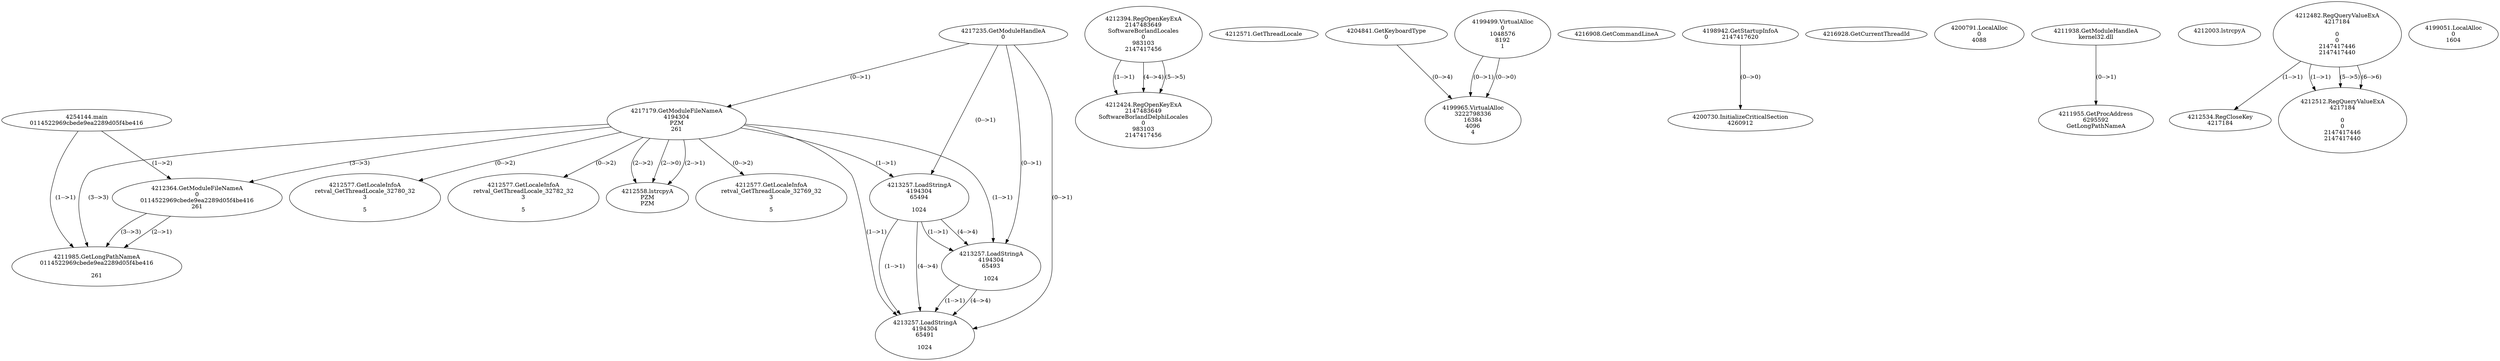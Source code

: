 // Global SCDG with merge call
digraph {
	0 [label="4254144.main
0114522969cbede9ea2289d05f4be416"]
	1 [label="4217235.GetModuleHandleA
0"]
	2 [label="4217179.GetModuleFileNameA
4194304
PZM
261"]
	1 -> 2 [label="(0-->1)"]
	3 [label="4212364.GetModuleFileNameA
0
0114522969cbede9ea2289d05f4be416
261"]
	0 -> 3 [label="(1-->2)"]
	2 -> 3 [label="(3-->3)"]
	4 [label="4212394.RegOpenKeyExA
2147483649
Software\Borland\Locales
0
983103
2147417456"]
	5 [label="4212424.RegOpenKeyExA
2147483649
Software\Borland\Delphi\Locales
0
983103
2147417456"]
	4 -> 5 [label="(1-->1)"]
	4 -> 5 [label="(4-->4)"]
	4 -> 5 [label="(5-->5)"]
	6 [label="4212558.lstrcpyA
PZM
PZM"]
	2 -> 6 [label="(2-->1)"]
	2 -> 6 [label="(2-->2)"]
	2 -> 6 [label="(2-->0)"]
	7 [label="4212571.GetThreadLocale
"]
	8 [label="4212577.GetLocaleInfoA
retval_GetThreadLocale_32769_32
3

5"]
	2 -> 8 [label="(0-->2)"]
	9 [label="4204841.GetKeyboardType
0"]
	10 [label="4216908.GetCommandLineA
"]
	11 [label="4198942.GetStartupInfoA
2147417620"]
	12 [label="4216928.GetCurrentThreadId
"]
	13 [label="4213257.LoadStringA
4194304
65494

1024"]
	1 -> 13 [label="(0-->1)"]
	2 -> 13 [label="(1-->1)"]
	14 [label="4213257.LoadStringA
4194304
65493

1024"]
	1 -> 14 [label="(0-->1)"]
	2 -> 14 [label="(1-->1)"]
	13 -> 14 [label="(1-->1)"]
	13 -> 14 [label="(4-->4)"]
	15 [label="4213257.LoadStringA
4194304
65491

1024"]
	1 -> 15 [label="(0-->1)"]
	2 -> 15 [label="(1-->1)"]
	13 -> 15 [label="(1-->1)"]
	14 -> 15 [label="(1-->1)"]
	13 -> 15 [label="(4-->4)"]
	14 -> 15 [label="(4-->4)"]
	16 [label="4200730.InitializeCriticalSection
4260912"]
	11 -> 16 [label="(0-->0)"]
	17 [label="4200791.LocalAlloc
0
4088"]
	18 [label="4211938.GetModuleHandleA
kernel32.dll"]
	19 [label="4211955.GetProcAddress
6295592
GetLongPathNameA"]
	18 -> 19 [label="(0-->1)"]
	20 [label="4211985.GetLongPathNameA
0114522969cbede9ea2289d05f4be416

261"]
	0 -> 20 [label="(1-->1)"]
	3 -> 20 [label="(2-->1)"]
	2 -> 20 [label="(3-->3)"]
	3 -> 20 [label="(3-->3)"]
	21 [label="4212003.lstrcpyA

"]
	22 [label="4212482.RegQueryValueExA
4217184

0
0
2147417446
2147417440"]
	23 [label="4212534.RegCloseKey
4217184"]
	22 -> 23 [label="(1-->1)"]
	24 [label="4212577.GetLocaleInfoA
retval_GetThreadLocale_32780_32
3

5"]
	2 -> 24 [label="(0-->2)"]
	25 [label="4212512.RegQueryValueExA
4217184

0
0
2147417446
2147417440"]
	22 -> 25 [label="(1-->1)"]
	22 -> 25 [label="(5-->5)"]
	22 -> 25 [label="(6-->6)"]
	26 [label="4212577.GetLocaleInfoA
retval_GetThreadLocale_32782_32
3

5"]
	2 -> 26 [label="(0-->2)"]
	27 [label="4199499.VirtualAlloc
0
1048576
8192
1"]
	28 [label="4199051.LocalAlloc
0
1604"]
	29 [label="4199965.VirtualAlloc
3222798336
16384
4096
4"]
	27 -> 29 [label="(0-->1)"]
	9 -> 29 [label="(0-->4)"]
	27 -> 29 [label="(0-->0)"]
}
